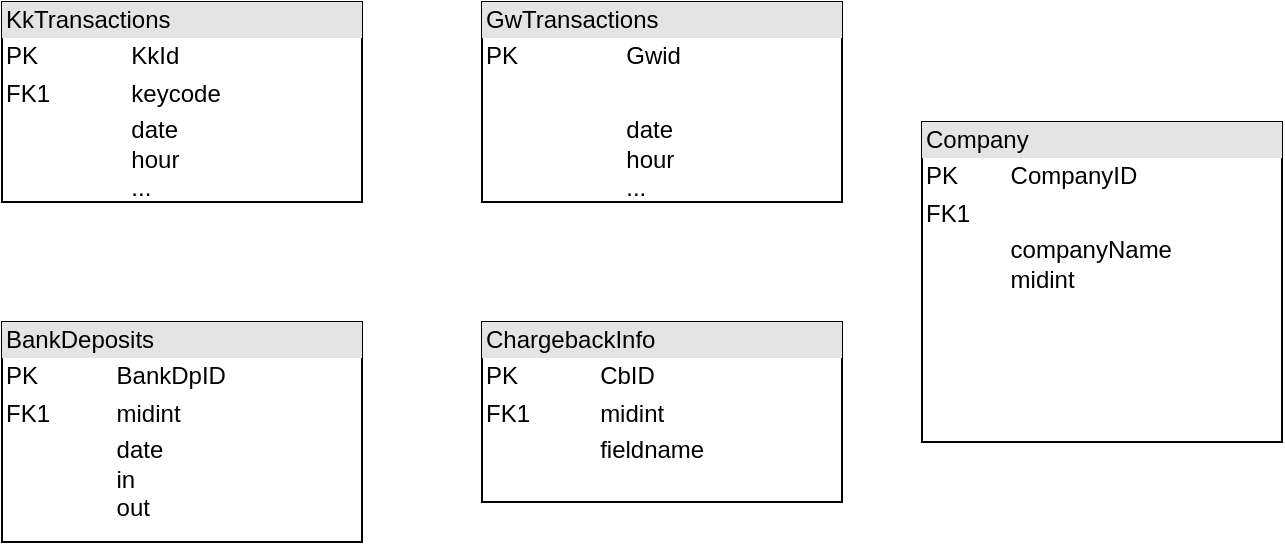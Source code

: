 <mxfile version="26.2.7">
  <diagram name="Page-1" id="06AARsmWQDPmrGYomIWN">
    <mxGraphModel dx="788" dy="431" grid="1" gridSize="10" guides="1" tooltips="1" connect="1" arrows="1" fold="1" page="1" pageScale="1" pageWidth="850" pageHeight="1100" math="0" shadow="0">
      <root>
        <mxCell id="0" />
        <mxCell id="1" parent="0" />
        <mxCell id="QVfhepGe--kN1notY7NB-1" value="&lt;div style=&quot;box-sizing: border-box; width: 100%; background: rgb(228, 228, 228); padding: 2px;&quot;&gt;KkTransactions&lt;/div&gt;&lt;table style=&quot;width:100%;font-size:1em;&quot; cellpadding=&quot;2&quot; cellspacing=&quot;0&quot;&gt;&lt;tbody&gt;&lt;tr&gt;&lt;td&gt;PK&lt;/td&gt;&lt;td&gt;KkId&lt;/td&gt;&lt;/tr&gt;&lt;tr&gt;&lt;td&gt;FK1&lt;/td&gt;&lt;td&gt;keycode&lt;/td&gt;&lt;/tr&gt;&lt;tr&gt;&lt;td&gt;&lt;/td&gt;&lt;td&gt;date&lt;br&gt;hour&lt;br&gt;...&lt;/td&gt;&lt;/tr&gt;&lt;/tbody&gt;&lt;/table&gt;" style="verticalAlign=top;align=left;overflow=fill;html=1;whiteSpace=wrap;" vertex="1" parent="1">
          <mxGeometry x="120" y="40" width="180" height="100" as="geometry" />
        </mxCell>
        <mxCell id="QVfhepGe--kN1notY7NB-2" value="&lt;div style=&quot;box-sizing: border-box; width: 100%; background: rgb(228, 228, 228); padding: 2px;&quot;&gt;GwTransactions&lt;/div&gt;&lt;table style=&quot;width:100%;font-size:1em;&quot; cellpadding=&quot;2&quot; cellspacing=&quot;0&quot;&gt;&lt;tbody&gt;&lt;tr&gt;&lt;td&gt;PK&lt;/td&gt;&lt;td&gt;Gwid&lt;/td&gt;&lt;/tr&gt;&lt;tr&gt;&lt;td&gt;&lt;br&gt;&lt;/td&gt;&lt;td&gt;&lt;br&gt;&lt;/td&gt;&lt;/tr&gt;&lt;tr&gt;&lt;td&gt;&lt;/td&gt;&lt;td&gt;date&lt;br&gt;hour&lt;br&gt;...&lt;/td&gt;&lt;/tr&gt;&lt;/tbody&gt;&lt;/table&gt;" style="verticalAlign=top;align=left;overflow=fill;html=1;whiteSpace=wrap;" vertex="1" parent="1">
          <mxGeometry x="360" y="40" width="180" height="100" as="geometry" />
        </mxCell>
        <mxCell id="QVfhepGe--kN1notY7NB-4" value="&lt;div style=&quot;box-sizing: border-box; width: 100%; background: rgb(228, 228, 228); padding: 2px;&quot;&gt;BankDeposits&lt;/div&gt;&lt;table style=&quot;width:100%;font-size:1em;&quot; cellpadding=&quot;2&quot; cellspacing=&quot;0&quot;&gt;&lt;tbody&gt;&lt;tr&gt;&lt;td&gt;PK&lt;/td&gt;&lt;td&gt;BankDpID&lt;/td&gt;&lt;/tr&gt;&lt;tr&gt;&lt;td&gt;FK1&lt;/td&gt;&lt;td&gt;midint&lt;/td&gt;&lt;/tr&gt;&lt;tr&gt;&lt;td&gt;&lt;/td&gt;&lt;td&gt;date&lt;br&gt;in&lt;br&gt;out&lt;/td&gt;&lt;/tr&gt;&lt;/tbody&gt;&lt;/table&gt;" style="verticalAlign=top;align=left;overflow=fill;html=1;whiteSpace=wrap;" vertex="1" parent="1">
          <mxGeometry x="120" y="200" width="180" height="110" as="geometry" />
        </mxCell>
        <mxCell id="QVfhepGe--kN1notY7NB-5" value="&lt;div style=&quot;box-sizing: border-box; width: 100%; background: rgb(228, 228, 228); padding: 2px;&quot;&gt;ChargebackInfo&lt;/div&gt;&lt;table style=&quot;width:100%;font-size:1em;&quot; cellpadding=&quot;2&quot; cellspacing=&quot;0&quot;&gt;&lt;tbody&gt;&lt;tr&gt;&lt;td&gt;PK&lt;/td&gt;&lt;td&gt;CbID&lt;/td&gt;&lt;/tr&gt;&lt;tr&gt;&lt;td&gt;FK1&lt;/td&gt;&lt;td&gt;midint&lt;/td&gt;&lt;/tr&gt;&lt;tr&gt;&lt;td&gt;&lt;/td&gt;&lt;td&gt;fieldname&lt;/td&gt;&lt;/tr&gt;&lt;/tbody&gt;&lt;/table&gt;" style="verticalAlign=top;align=left;overflow=fill;html=1;whiteSpace=wrap;" vertex="1" parent="1">
          <mxGeometry x="360" y="200" width="180" height="90" as="geometry" />
        </mxCell>
        <mxCell id="QVfhepGe--kN1notY7NB-6" value="&lt;div style=&quot;box-sizing: border-box; width: 100%; background: rgb(228, 228, 228); padding: 2px;&quot;&gt;Company&lt;/div&gt;&lt;table style=&quot;width:100%;font-size:1em;&quot; cellpadding=&quot;2&quot; cellspacing=&quot;0&quot;&gt;&lt;tbody&gt;&lt;tr&gt;&lt;td&gt;PK&lt;/td&gt;&lt;td&gt;CompanyID&lt;/td&gt;&lt;/tr&gt;&lt;tr&gt;&lt;td&gt;FK1&lt;/td&gt;&lt;td&gt;&lt;br&gt;&lt;/td&gt;&lt;/tr&gt;&lt;tr&gt;&lt;td&gt;&lt;/td&gt;&lt;td&gt;companyName&lt;br&gt;midint&lt;/td&gt;&lt;/tr&gt;&lt;/tbody&gt;&lt;/table&gt;" style="verticalAlign=top;align=left;overflow=fill;html=1;whiteSpace=wrap;" vertex="1" parent="1">
          <mxGeometry x="580" y="100" width="180" height="160" as="geometry" />
        </mxCell>
      </root>
    </mxGraphModel>
  </diagram>
</mxfile>
